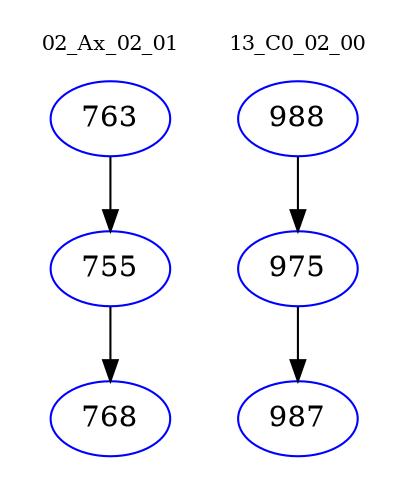digraph{
subgraph cluster_0 {
color = white
label = "02_Ax_02_01";
fontsize=10;
T0_763 [label="763", color="blue"]
T0_763 -> T0_755 [color="black"]
T0_755 [label="755", color="blue"]
T0_755 -> T0_768 [color="black"]
T0_768 [label="768", color="blue"]
}
subgraph cluster_1 {
color = white
label = "13_C0_02_00";
fontsize=10;
T1_988 [label="988", color="blue"]
T1_988 -> T1_975 [color="black"]
T1_975 [label="975", color="blue"]
T1_975 -> T1_987 [color="black"]
T1_987 [label="987", color="blue"]
}
}
